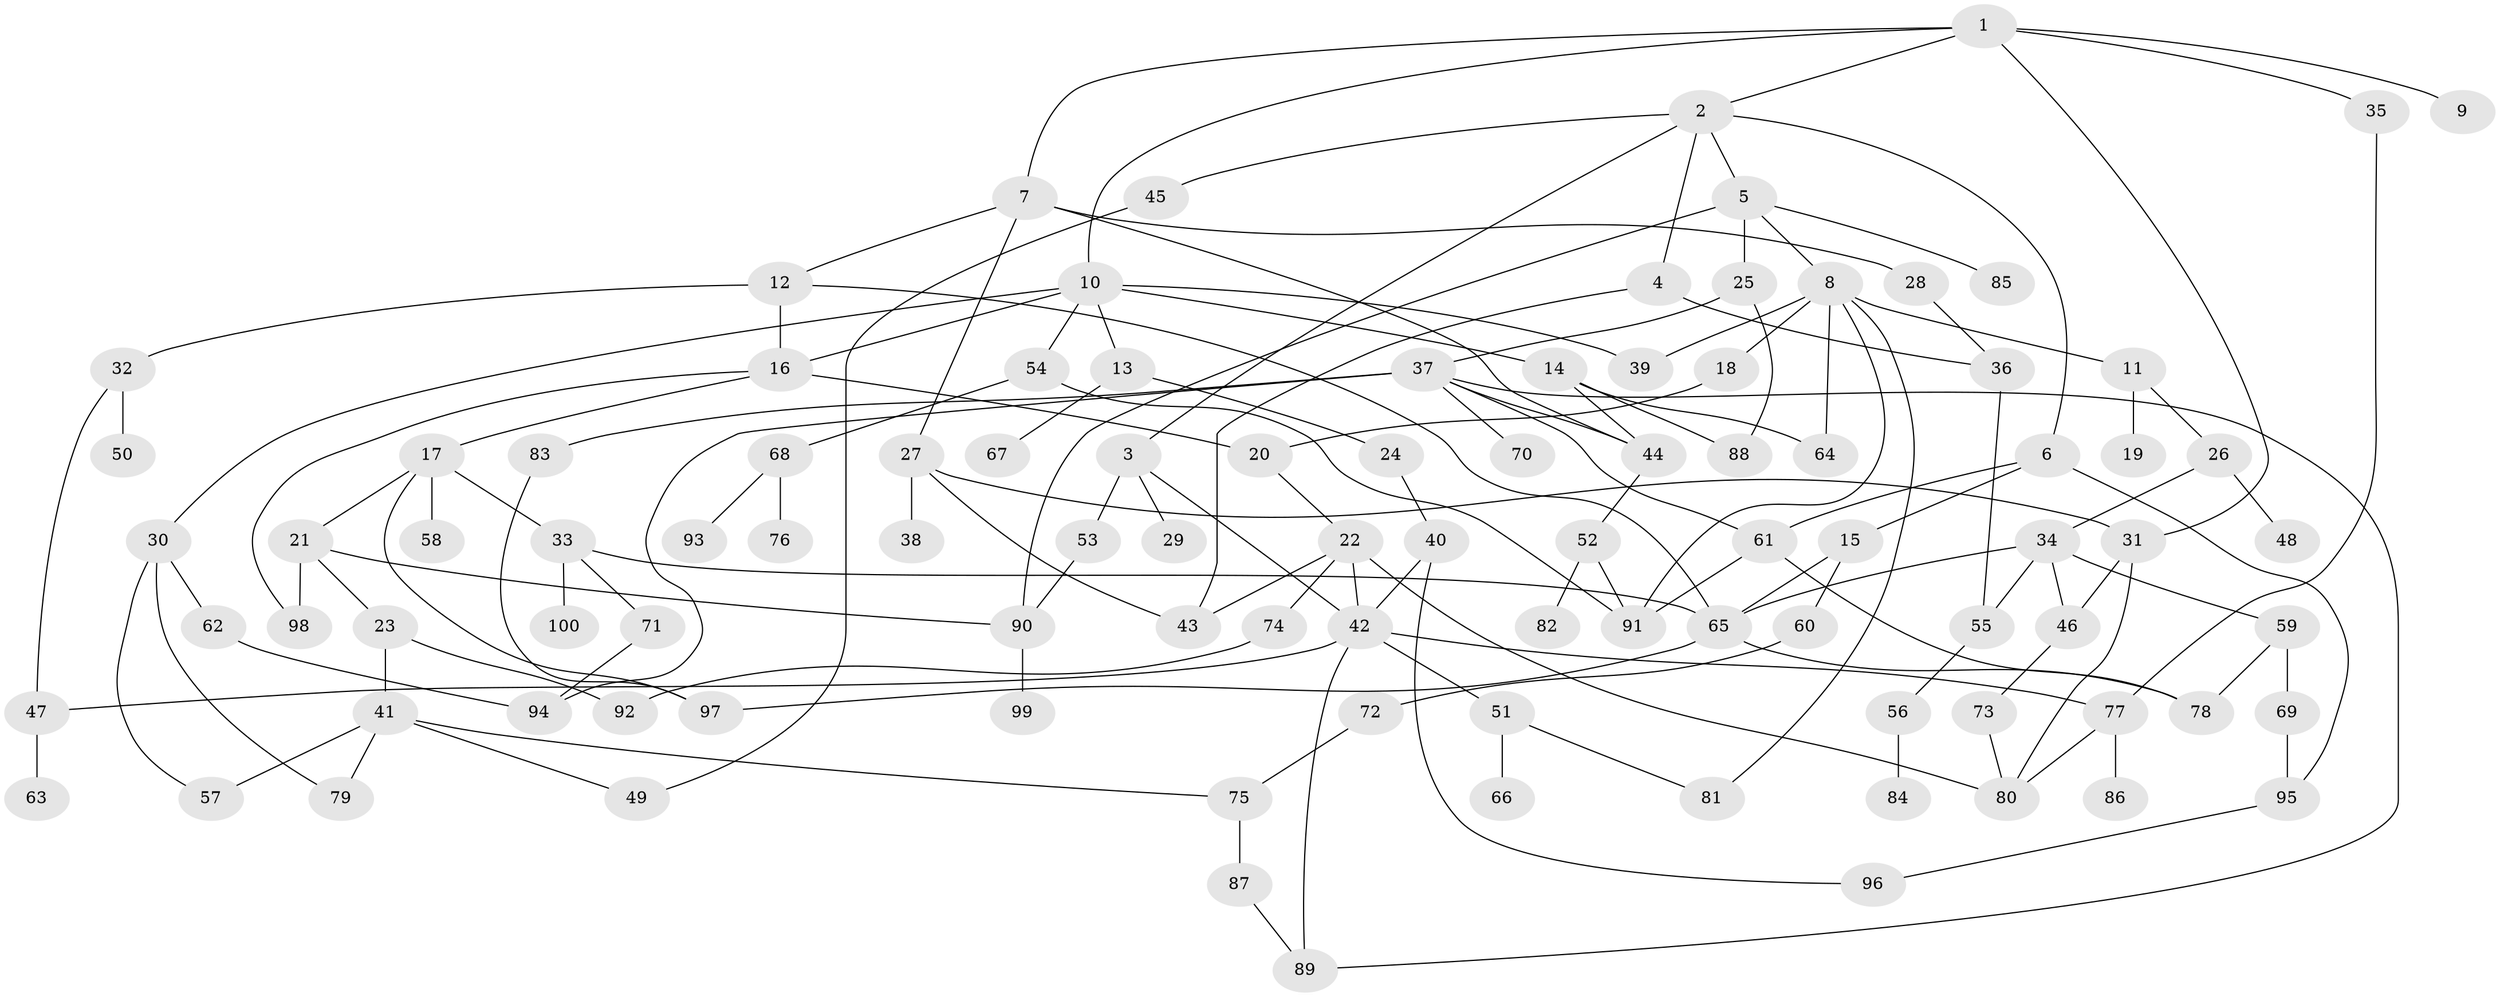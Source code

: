 // coarse degree distribution, {3: 0.13333333333333333, 1: 0.36666666666666664, 2: 0.16666666666666666, 4: 0.1, 5: 0.06666666666666667, 7: 0.06666666666666667, 11: 0.03333333333333333, 10: 0.03333333333333333, 8: 0.03333333333333333}
// Generated by graph-tools (version 1.1) at 2025/45/03/04/25 21:45:23]
// undirected, 100 vertices, 145 edges
graph export_dot {
graph [start="1"]
  node [color=gray90,style=filled];
  1;
  2;
  3;
  4;
  5;
  6;
  7;
  8;
  9;
  10;
  11;
  12;
  13;
  14;
  15;
  16;
  17;
  18;
  19;
  20;
  21;
  22;
  23;
  24;
  25;
  26;
  27;
  28;
  29;
  30;
  31;
  32;
  33;
  34;
  35;
  36;
  37;
  38;
  39;
  40;
  41;
  42;
  43;
  44;
  45;
  46;
  47;
  48;
  49;
  50;
  51;
  52;
  53;
  54;
  55;
  56;
  57;
  58;
  59;
  60;
  61;
  62;
  63;
  64;
  65;
  66;
  67;
  68;
  69;
  70;
  71;
  72;
  73;
  74;
  75;
  76;
  77;
  78;
  79;
  80;
  81;
  82;
  83;
  84;
  85;
  86;
  87;
  88;
  89;
  90;
  91;
  92;
  93;
  94;
  95;
  96;
  97;
  98;
  99;
  100;
  1 -- 2;
  1 -- 7;
  1 -- 9;
  1 -- 10;
  1 -- 35;
  1 -- 31;
  2 -- 3;
  2 -- 4;
  2 -- 5;
  2 -- 6;
  2 -- 45;
  3 -- 29;
  3 -- 42;
  3 -- 53;
  4 -- 36;
  4 -- 43;
  5 -- 8;
  5 -- 25;
  5 -- 85;
  5 -- 90;
  6 -- 15;
  6 -- 95;
  6 -- 61;
  7 -- 12;
  7 -- 27;
  7 -- 28;
  7 -- 44;
  8 -- 11;
  8 -- 18;
  8 -- 81;
  8 -- 91;
  8 -- 64;
  8 -- 39;
  10 -- 13;
  10 -- 14;
  10 -- 16;
  10 -- 30;
  10 -- 39;
  10 -- 54;
  11 -- 19;
  11 -- 26;
  12 -- 32;
  12 -- 65;
  12 -- 16;
  13 -- 24;
  13 -- 67;
  14 -- 64;
  14 -- 44;
  14 -- 88;
  15 -- 60;
  15 -- 65;
  16 -- 17;
  16 -- 20;
  16 -- 98;
  17 -- 21;
  17 -- 33;
  17 -- 58;
  17 -- 97;
  18 -- 20;
  20 -- 22;
  21 -- 23;
  21 -- 90;
  21 -- 98;
  22 -- 43;
  22 -- 74;
  22 -- 42;
  22 -- 80;
  23 -- 41;
  23 -- 92;
  24 -- 40;
  25 -- 37;
  25 -- 88;
  26 -- 34;
  26 -- 48;
  27 -- 31;
  27 -- 38;
  27 -- 43;
  28 -- 36;
  30 -- 57;
  30 -- 62;
  30 -- 79;
  31 -- 80;
  31 -- 46;
  32 -- 50;
  32 -- 47;
  33 -- 71;
  33 -- 100;
  33 -- 65;
  34 -- 46;
  34 -- 59;
  34 -- 65;
  34 -- 55;
  35 -- 77;
  36 -- 55;
  37 -- 44;
  37 -- 61;
  37 -- 70;
  37 -- 83;
  37 -- 89;
  37 -- 94;
  40 -- 42;
  40 -- 96;
  41 -- 49;
  41 -- 75;
  41 -- 79;
  41 -- 57;
  42 -- 47;
  42 -- 51;
  42 -- 89;
  42 -- 77;
  44 -- 52;
  45 -- 49;
  46 -- 73;
  47 -- 63;
  51 -- 66;
  51 -- 81;
  52 -- 82;
  52 -- 91;
  53 -- 90;
  54 -- 68;
  54 -- 91;
  55 -- 56;
  56 -- 84;
  59 -- 69;
  59 -- 78;
  60 -- 72;
  61 -- 78;
  61 -- 91;
  62 -- 94;
  65 -- 97;
  65 -- 78;
  68 -- 76;
  68 -- 93;
  69 -- 95;
  71 -- 94;
  72 -- 75;
  73 -- 80;
  74 -- 92;
  75 -- 87;
  77 -- 86;
  77 -- 80;
  83 -- 97;
  87 -- 89;
  90 -- 99;
  95 -- 96;
}
